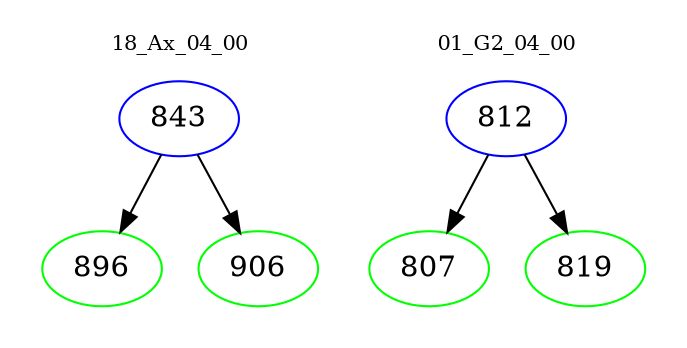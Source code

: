 digraph{
subgraph cluster_0 {
color = white
label = "18_Ax_04_00";
fontsize=10;
T0_843 [label="843", color="blue"]
T0_843 -> T0_896 [color="black"]
T0_896 [label="896", color="green"]
T0_843 -> T0_906 [color="black"]
T0_906 [label="906", color="green"]
}
subgraph cluster_1 {
color = white
label = "01_G2_04_00";
fontsize=10;
T1_812 [label="812", color="blue"]
T1_812 -> T1_807 [color="black"]
T1_807 [label="807", color="green"]
T1_812 -> T1_819 [color="black"]
T1_819 [label="819", color="green"]
}
}
